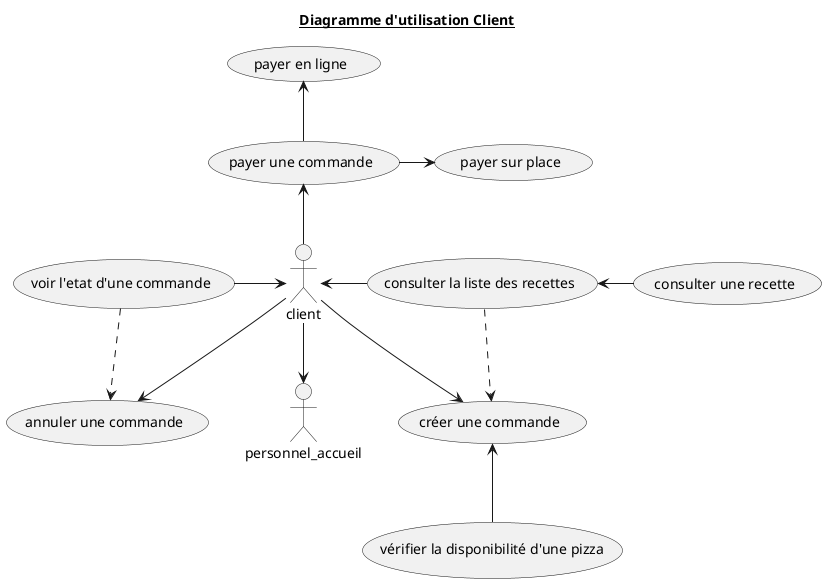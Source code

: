 @startuml Client_UseCaseDiagram

title <u>Diagramme d'utilisation Client</u>
actor client as CUSTOMER
actor personnel_accueil as ACCUEIL

'COMMANDES
    (créer une commande) AS CREATE_CMD
    (voir l'etat d'une commande) AS SHOW_STATE_CMD
    (payer une commande) AS PAY_CMD
    (payer en ligne) AS PAY_ONLINE_CMD
    (payer sur place) AS PAY_STORE_CMD
    (annuler une commande) AS CANCEL_CMD

' RECETTE
    (consulter la liste des recettes) AS LIST_RECIPE
    (consulter une recette) AS SHOW_RECIPE
    (vérifier la disponibilité d'une pizza) AS AVAIL_RECIPE

' INGREDIENTS

CUSTOMER --> CREATE_CMD
CUSTOMER <-r- LIST_RECIPE
CUSTOMER <-l- SHOW_STATE_CMD
CUSTOMER --> CANCEL_CMD
CUSTOMER -u-> PAY_CMD
CUSTOMER -d-> ACCUEIL

CREATE_CMD <-- AVAIL_RECIPE
LIST_RECIPE ..> CREATE_CMD
LIST_RECIPE <-r- SHOW_RECIPE

SHOW_STATE_CMD ..> CANCEL_CMD

PAY_CMD -u-> PAY_ONLINE_CMD
PAY_CMD -r-> PAY_STORE_CMD

@enduml